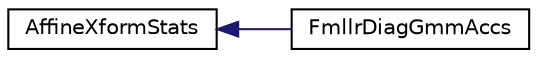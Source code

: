 digraph "Graphical Class Hierarchy"
{
  edge [fontname="Helvetica",fontsize="10",labelfontname="Helvetica",labelfontsize="10"];
  node [fontname="Helvetica",fontsize="10",shape=record];
  rankdir="LR";
  Node0 [label="AffineXformStats",height=0.2,width=0.4,color="black", fillcolor="white", style="filled",URL="$classkaldi_1_1AffineXformStats.html"];
  Node0 -> Node1 [dir="back",color="midnightblue",fontsize="10",style="solid",fontname="Helvetica"];
  Node1 [label="FmllrDiagGmmAccs",height=0.2,width=0.4,color="black", fillcolor="white", style="filled",URL="$classkaldi_1_1FmllrDiagGmmAccs.html",tooltip="This does not work with multiple feature transforms. "];
}
